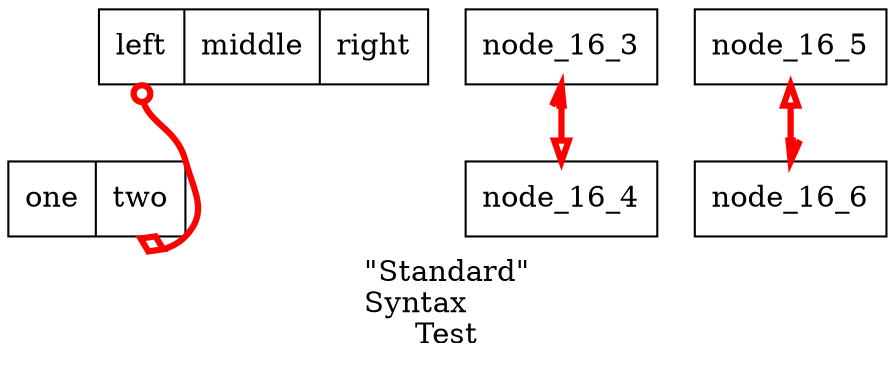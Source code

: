 /* C comment. */

// C++ comment.

# Hash comment.

STRICT digraph graph_16
{
	label   = "\"Standard\"\rSyntax\lTest"

	node
	[
		shape = "record",
	];

	edge
	[
		color = "red"
		penwidth = 3,
	];

	node_16_1
	[
		label = "<p11> left|<p12> middle|<p13> right"
	]

	node_16_2
	[
		label = "<p21> one|<p22> two"
	]

	node_16_1:p11 -> node_16_2:p22:s
	[
		arrowtail = "odot",
		arrowhead = "odiamond";
		dir       = both;
	];

	subgraph subgraph_16_1
	{
		node_16_3 -> { node_16_4 }
		[
			arrowtail = "halfopen"
			arrowhead = "empty",
			dir       = "both",
		]

		node_16_5 -> node_16_6
		[
			arrowtail = "empty"
			arrowhead = "halfopen",
			dir       = "both",
		]
	}
}
